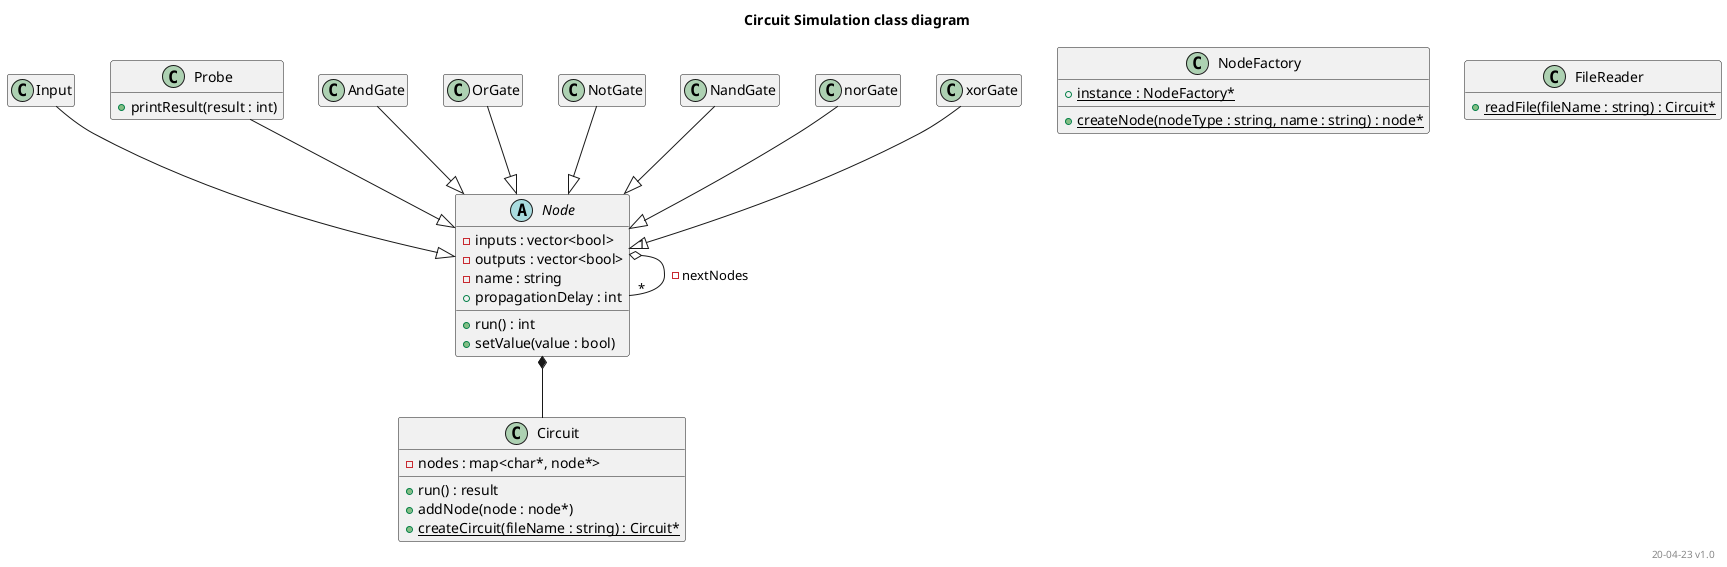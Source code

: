 @startuml classDiagram

title Circuit Simulation class diagram
right footer "20-04-23 v1.0"

hide empty members

abstract class node as "Node" {
    - inputs : vector<bool>
    - outputs : vector<bool>
    - name : string
    + propagationDelay : int
    + run() : int 
    + setValue(value : bool)
}

class circuit as "Circuit" {

    'store nodes by name as identifier'
    - nodes : map<char*, node*>

    + run() : result
    + addNode(node : node*)
    + {static} createCircuit(fileName : string) : Circuit*
}

class input as "Input" {
}
class probe as "Probe" {
    + printResult(result : int)
}
class andGate as "AndGate" {
}
class orGate as "OrGate" {
}
class notGate as "NotGate" {
}
class nandGate as "NandGate" {
}
class norGate as "norGate" {
}
class xorGate as "xorGate" {
}

class nodeFactory as "NodeFactory" {
    + {static} instance : NodeFactory*
    + {static} createNode(nodeType : string, name : string) : node*
}

class fileReader as "FileReader" {
    + {static} readFile(fileName : string) : Circuit*
}

node *-- circuit
node "1" o-- "*" node : - nextNodes
andGate --|> node
orGate --|> node
notGate --|> node
nandGate --|> node
norGate --|> node
xorGate --|> node
input --|> node
probe --|> node



@enduml